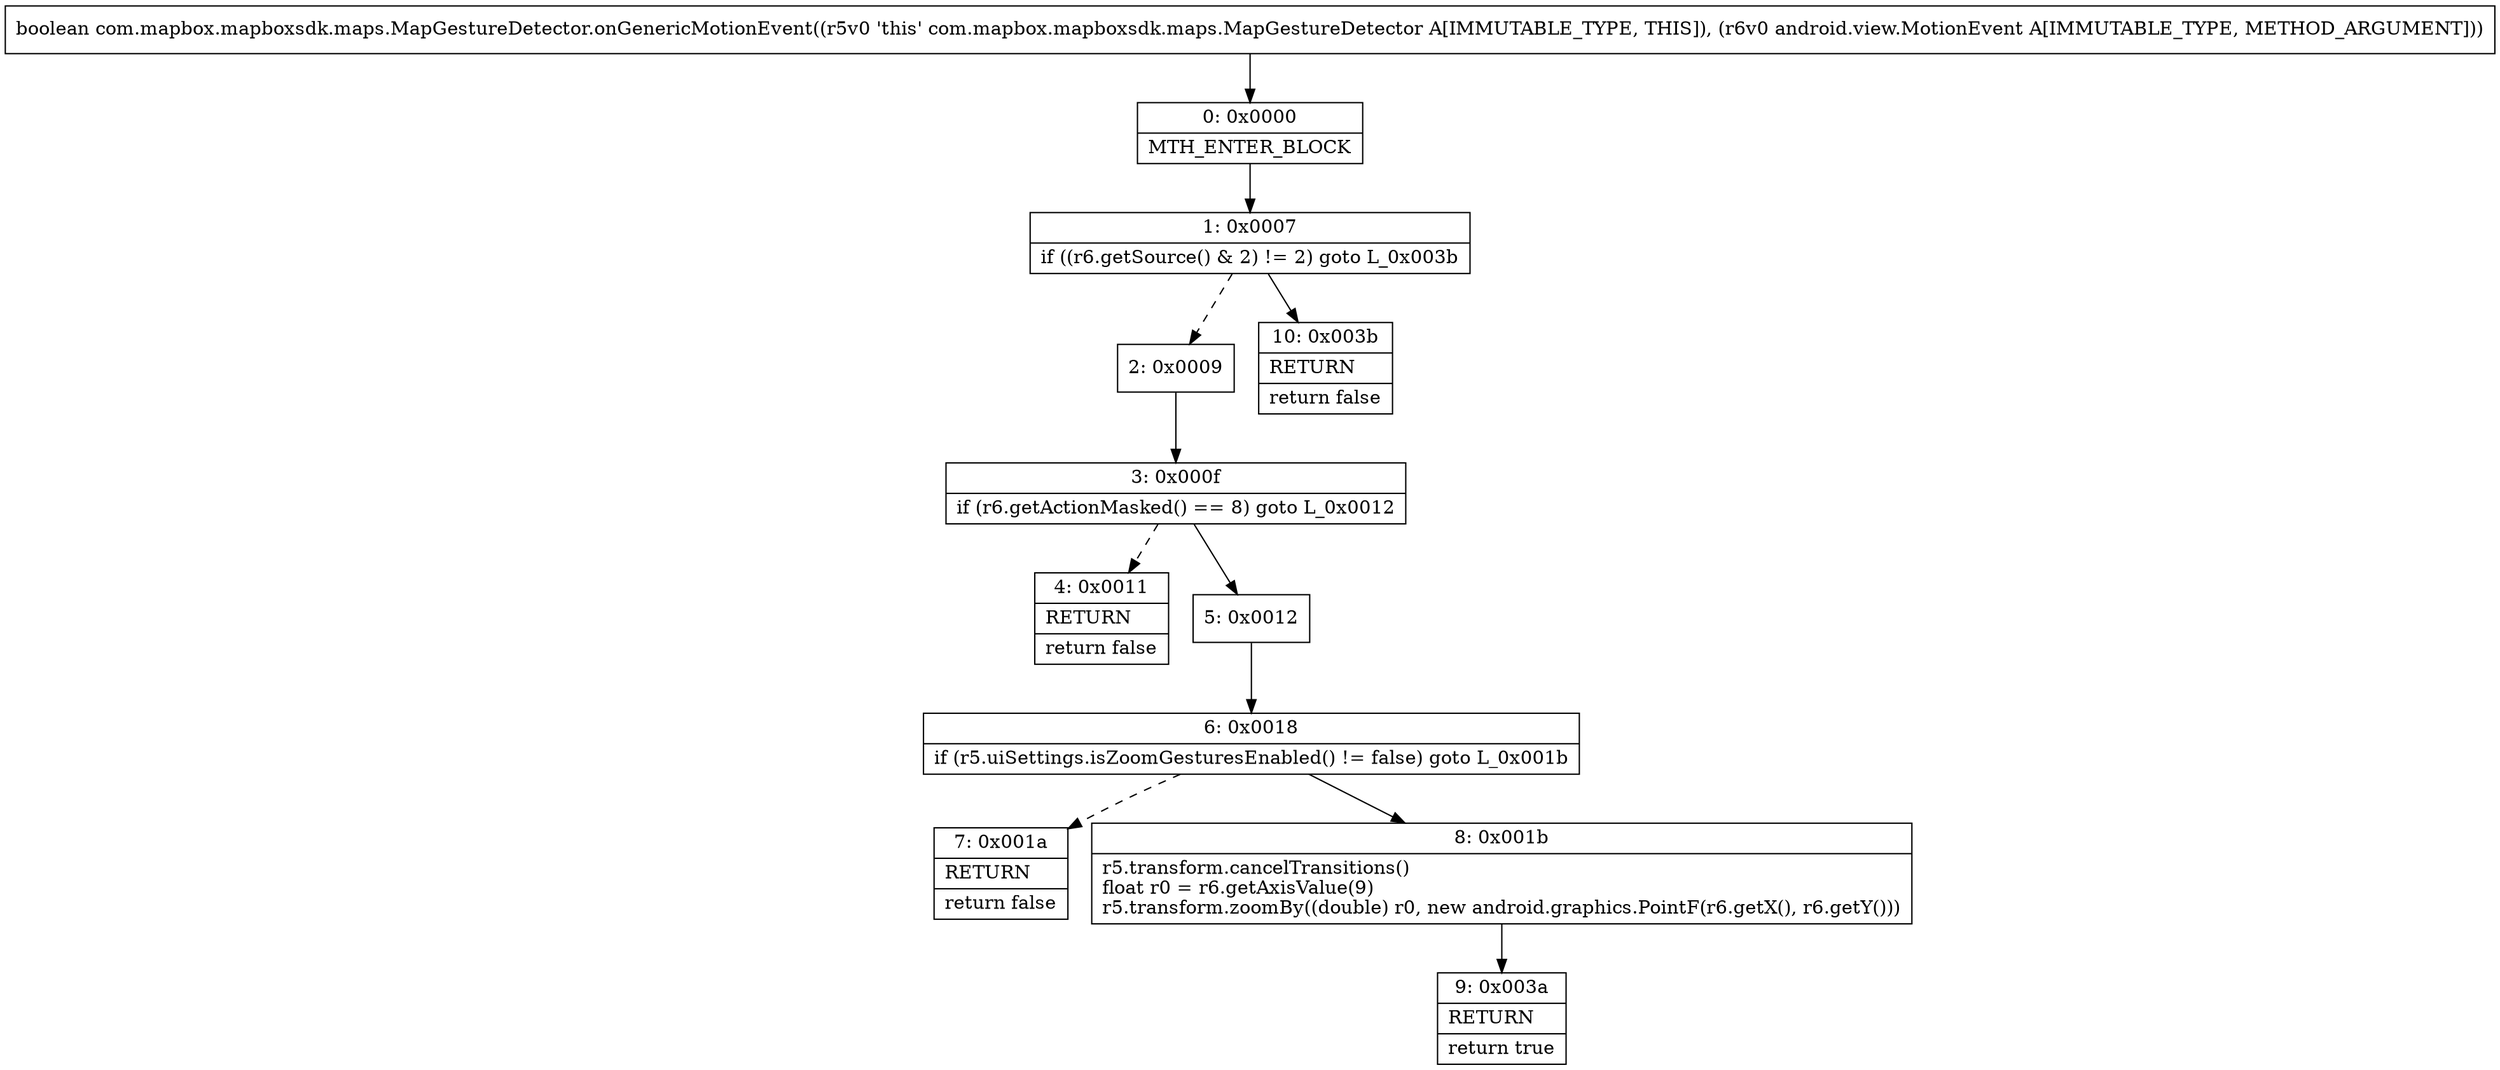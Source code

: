 digraph "CFG forcom.mapbox.mapboxsdk.maps.MapGestureDetector.onGenericMotionEvent(Landroid\/view\/MotionEvent;)Z" {
Node_0 [shape=record,label="{0\:\ 0x0000|MTH_ENTER_BLOCK\l}"];
Node_1 [shape=record,label="{1\:\ 0x0007|if ((r6.getSource() & 2) != 2) goto L_0x003b\l}"];
Node_2 [shape=record,label="{2\:\ 0x0009}"];
Node_3 [shape=record,label="{3\:\ 0x000f|if (r6.getActionMasked() == 8) goto L_0x0012\l}"];
Node_4 [shape=record,label="{4\:\ 0x0011|RETURN\l|return false\l}"];
Node_5 [shape=record,label="{5\:\ 0x0012}"];
Node_6 [shape=record,label="{6\:\ 0x0018|if (r5.uiSettings.isZoomGesturesEnabled() != false) goto L_0x001b\l}"];
Node_7 [shape=record,label="{7\:\ 0x001a|RETURN\l|return false\l}"];
Node_8 [shape=record,label="{8\:\ 0x001b|r5.transform.cancelTransitions()\lfloat r0 = r6.getAxisValue(9)\lr5.transform.zoomBy((double) r0, new android.graphics.PointF(r6.getX(), r6.getY()))\l}"];
Node_9 [shape=record,label="{9\:\ 0x003a|RETURN\l|return true\l}"];
Node_10 [shape=record,label="{10\:\ 0x003b|RETURN\l|return false\l}"];
MethodNode[shape=record,label="{boolean com.mapbox.mapboxsdk.maps.MapGestureDetector.onGenericMotionEvent((r5v0 'this' com.mapbox.mapboxsdk.maps.MapGestureDetector A[IMMUTABLE_TYPE, THIS]), (r6v0 android.view.MotionEvent A[IMMUTABLE_TYPE, METHOD_ARGUMENT])) }"];
MethodNode -> Node_0;
Node_0 -> Node_1;
Node_1 -> Node_2[style=dashed];
Node_1 -> Node_10;
Node_2 -> Node_3;
Node_3 -> Node_4[style=dashed];
Node_3 -> Node_5;
Node_5 -> Node_6;
Node_6 -> Node_7[style=dashed];
Node_6 -> Node_8;
Node_8 -> Node_9;
}

